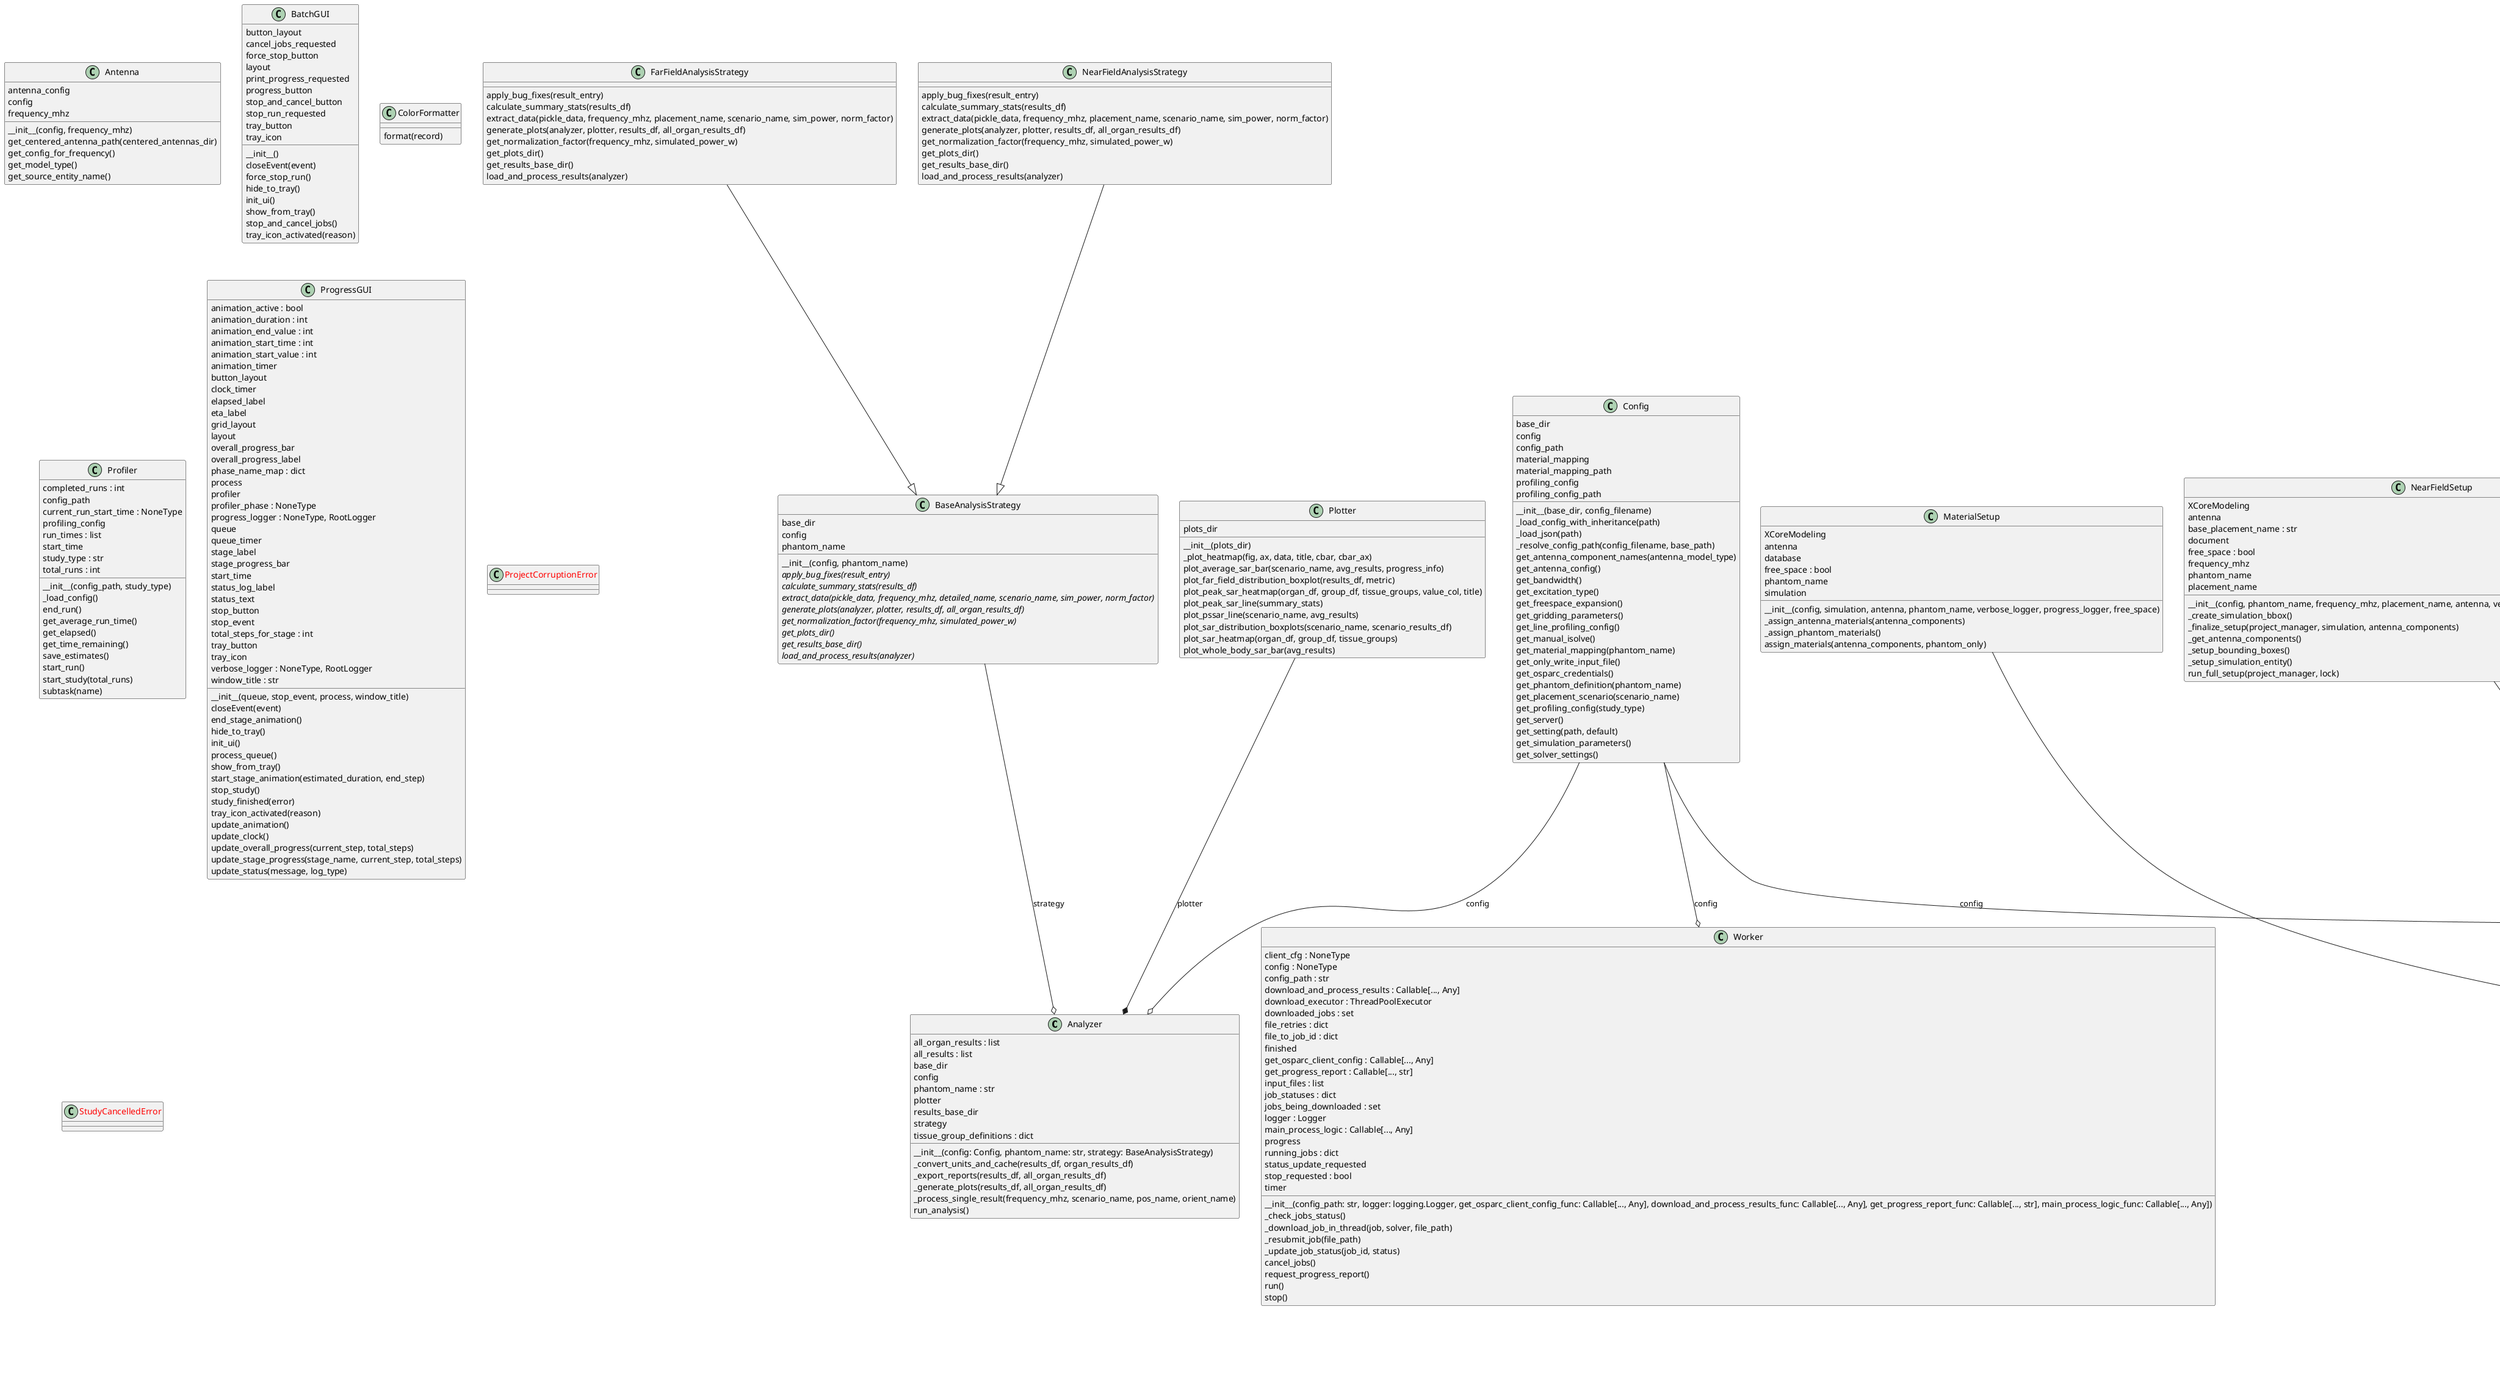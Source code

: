 @startuml classes_GOLIAT
set namespaceSeparator none
class "Analyzer" as src.analysis.analyzer.Analyzer {
  all_organ_results : list
  all_results : list
  base_dir
  config
  phantom_name : str
  plotter
  results_base_dir
  strategy
  tissue_group_definitions : dict
  __init__(config: Config, phantom_name: str, strategy: BaseAnalysisStrategy)
  _convert_units_and_cache(results_df, organ_results_df)
  _export_reports(results_df, all_organ_results_df)
  _generate_plots(results_df, all_organ_results_df)
  _process_single_result(frequency_mhz, scenario_name, pos_name, orient_name)
  run_analysis()
}
class "Antenna" as src.antenna.Antenna {
  antenna_config
  config
  frequency_mhz
  __init__(config, frequency_mhz)
  get_centered_antenna_path(centered_antennas_dir)
  get_config_for_frequency()
  get_model_type()
  get_source_entity_name()
}
class "BaseAnalysisStrategy" as src.analysis.strategies.BaseAnalysisStrategy {
  base_dir
  config
  phantom_name
  __init__(config, phantom_name)
  {abstract}apply_bug_fixes(result_entry)
  {abstract}calculate_summary_stats(results_df)
  {abstract}extract_data(pickle_data, frequency_mhz, detailed_name, scenario_name, sim_power, norm_factor)
  {abstract}generate_plots(analyzer, plotter, results_df, all_organ_results_df)
  {abstract}get_normalization_factor(frequency_mhz, simulated_power_w)
  {abstract}get_plots_dir()
  {abstract}get_results_base_dir()
  {abstract}load_and_process_results(analyzer)
}
class "BaseSetup" as src.setups.base_setup.BaseSetup {
  config
  emfdtd
  model
  progress_logger
  s4l_v1
  verbose_logger
  __init__(config, verbose_logger, progress_logger)
  _add_point_sensors(simulation, sim_bbox_entity_name)
  _apply_simulation_time_and_termination(simulation, sim_bbox_entity, frequency_mhz)
  _finalize_setup(project_manager, simulation, all_simulation_parts, frequency_mhz)
  _setup_solver_settings(simulation)
  {abstract}run_full_setup(project_manager)
}
class "BaseStudy" as src.studies.base_study.BaseStudy {
  base_dir
  config
  gui : NoneType
  line_profiler : NoneType
  profiler
  progress_logger : NoneType, RootLogger
  project_manager
  study_type
  verbose_logger : NoneType, RootLogger
  __init__(study_type, config_filename, gui, profiler)
  _check_for_stop_signal()
  {abstract}_run_study()
  _setup_line_profiler(subtask_name, instance)
  end_stage_animation()
  run()
  start_stage_animation(task_name, end_value)
  subtask(task_name, instance_to_profile)
}
class "BatchGUI" as src.osparc_batch.gui.BatchGUI {
  button_layout
  cancel_jobs_requested
  force_stop_button
  layout
  print_progress_requested
  progress_button
  stop_and_cancel_button
  stop_run_requested
  tray_button
  tray_icon
  __init__()
  closeEvent(event)
  force_stop_run()
  hide_to_tray()
  init_ui()
  show_from_tray()
  stop_and_cancel_jobs()
  tray_icon_activated(reason)
}
class "BoundarySetup" as src.setups.boundary_setup.BoundarySetup {
  simulation
  __init__(config, simulation, verbose_logger, progress_logger)
  setup_boundary_conditions()
}
class "ColorFormatter" as src.logging_manager.ColorFormatter {
  format(record)
}
class "Config" as src.config.Config {
  base_dir
  config
  config_path
  material_mapping
  material_mapping_path
  profiling_config
  profiling_config_path
  __init__(base_dir, config_filename)
  _load_config_with_inheritance(path)
  _load_json(path)
  _resolve_config_path(config_filename, base_path)
  get_antenna_component_names(antenna_model_type)
  get_antenna_config()
  get_bandwidth()
  get_excitation_type()
  get_freespace_expansion()
  get_gridding_parameters()
  get_line_profiling_config()
  get_manual_isolve()
  get_material_mapping(phantom_name)
  get_only_write_input_file()
  get_osparc_credentials()
  get_phantom_definition(phantom_name)
  get_placement_scenario(scenario_name)
  get_profiling_config(study_type)
  get_server()
  get_setting(path, default)
  get_simulation_parameters()
  get_solver_settings()
}
class "FarFieldAnalysisStrategy" as src.analysis.strategies.FarFieldAnalysisStrategy {
  apply_bug_fixes(result_entry)
  calculate_summary_stats(results_df)
  extract_data(pickle_data, frequency_mhz, placement_name, scenario_name, sim_power, norm_factor)
  generate_plots(analyzer, plotter, results_df, all_organ_results_df)
  get_normalization_factor(frequency_mhz, simulated_power_w)
  get_plots_dir()
  get_results_base_dir()
  load_and_process_results(analyzer)
}
class "FarFieldSetup" as src.setups.far_field_setup.FarFieldSetup {
  direction_name
  document
  frequency_mhz
  phantom_name
  polarization_name
  project_manager
  simulation_type
  __init__(config, phantom_name, frequency_mhz, direction_name, polarization_name, project_manager, verbose_logger, progress_logger)
  _apply_common_settings(simulation)
  _create_or_get_simulation_bbox()
  _create_simulation_entity(bbox_entity)
  _finalize_setup(project_manager, simulation, frequency_mhz)
  run_full_setup(phantom_setup)
}
class "FarFieldStudy" as src.studies.far_field_study.FarFieldStudy {
  __init__(config_filename, gui)
  _extract_results_for_project(phantom_name, freq, simulations_to_extract)
  _run_study()
}
class "GriddingSetup" as src.setups.gridding_setup.GriddingSetup {
  antenna
  frequency_mhz : NoneType
  placement_name
  simulation
  units
  __init__(config, simulation, placement_name, antenna, verbose_logger, progress_logger, frequency_mhz)
  _setup_main_grid()
  _setup_subgrids(antenna_components)
  setup_gridding(antenna_components)
}
class "LoggingMixin" as src.logging_manager.LoggingMixin {
  _log(message, level, log_type)
}
class "MaterialSetup" as src.setups.material_setup.MaterialSetup {
  XCoreModeling
  antenna
  database
  free_space : bool
  phantom_name
  simulation
  __init__(config, simulation, antenna, phantom_name, verbose_logger, progress_logger, free_space)
  _assign_antenna_materials(antenna_components)
  _assign_phantom_materials()
  assign_materials(antenna_components, phantom_only)
}
class "NearFieldAnalysisStrategy" as src.analysis.strategies.NearFieldAnalysisStrategy {
  apply_bug_fixes(result_entry)
  calculate_summary_stats(results_df)
  extract_data(pickle_data, frequency_mhz, placement_name, scenario_name, sim_power, norm_factor)
  generate_plots(analyzer, plotter, results_df, all_organ_results_df)
  get_normalization_factor(frequency_mhz, simulated_power_w)
  get_plots_dir()
  get_results_base_dir()
  load_and_process_results(analyzer)
}
class "NearFieldSetup" as src.setups.near_field_setup.NearFieldSetup {
  XCoreModeling
  antenna
  base_placement_name : str
  document
  free_space : bool
  frequency_mhz
  phantom_name
  placement_name
  __init__(config, phantom_name, frequency_mhz, placement_name, antenna, verbose_logger, progress_logger, free_space)
  _create_simulation_bbox()
  _finalize_setup(project_manager, simulation, antenna_components)
  _get_antenna_components()
  _setup_bounding_boxes()
  _setup_simulation_entity()
  run_full_setup(project_manager, lock)
}
class "NearFieldStudy" as src.studies.near_field_study.NearFieldStudy {
  __init__(config_filename, gui)
  _run_placement(phantom_name, freq, placement_name, do_setup, do_run, do_extract)
  _run_study()
}
class "PhantomSetup" as src.setups.phantom_setup.PhantomSetup {
  XCoreModeling
  data
  model
  phantom_name
  __init__(config, phantom_name, verbose_logger, progress_logger)
  _log(message, log_type)
  ensure_phantom_is_loaded()
}
class "PlacementSetup" as src.setups.placement_setup.PlacementSetup {
  XCoreMath
  antenna
  base_placement_name : str
  free_space : bool
  frequency_mhz
  orientation_name : str
  phantom_name
  placement_name
  position_name : str
  __init__(config, phantom_name, frequency_mhz, placement_name, antenna, verbose_logger, progress_logger, free_space)
  _get_placement_details()
  place_antenna()
}
class "Plotter" as src.analysis.plotter.Plotter {
  plots_dir
  __init__(plots_dir)
  _plot_heatmap(fig, ax, data, title, cbar, cbar_ax)
  plot_average_sar_bar(scenario_name, avg_results, progress_info)
  plot_far_field_distribution_boxplot(results_df, metric)
  plot_peak_sar_heatmap(organ_df, group_df, tissue_groups, value_col, title)
  plot_peak_sar_line(summary_stats)
  plot_pssar_line(scenario_name, avg_results)
  plot_sar_distribution_boxplots(scenario_name, scenario_results_df)
  plot_sar_heatmap(organ_df, group_df, tissue_groups)
  plot_whole_body_sar_bar(avg_results)
}
class "Profiler" as src.profiler.Profiler {
  completed_phases : set
  completed_simulations : int
  completed_stages_in_phase : int
  config_path
  current_phase : NoneType, str
  current_project : int
  execution_control
  phase_start_time : NoneType
  phase_weights : dict
  profiling_config
  run_phase_total_duration : int
  start_time
  study_type
  subtask_stack : list
  subtask_times : defaultdict
  total_projects : int
  total_simulations : int
  total_stages_in_phase : int
  __init__(execution_control, profiling_config, study_type, config_path)
  _calculate_phase_weights()
  complete_run_phase()
  end_stage()
  get_subtask_estimate(task_name)
  get_time_remaining(current_stage_progress)
  get_weighted_progress(phase_name, phase_progress_ratio)
  save_estimates()
  set_current_project(project_index)
  set_project_scope(total_projects)
  set_total_simulations(total)
  start_stage(phase_name, total_stages)
  update_and_save_estimates()
}
class "Profiler" as src.utils.Profiler {
  completed_runs : int
  config_path
  current_run_start_time : NoneType
  profiling_config
  run_times : list
  start_time
  study_type : str
  total_runs : int
  __init__(config_path, study_type)
  _load_config()
  end_run()
  get_average_run_time()
  get_elapsed()
  get_time_remaining()
  save_estimates()
  start_run()
  start_study(total_runs)
  subtask(name)
}
class "ProgressGUI" as src.gui_manager.ProgressGUI {
  animation_active : bool
  animation_duration : int
  animation_end_value : int
  animation_start_time : int
  animation_start_value : int
  animation_timer
  button_layout
  clock_timer
  elapsed_label
  eta_label
  grid_layout
  layout
  overall_progress_bar
  overall_progress_label
  phase_name_map : dict
  process
  profiler
  profiler_phase : NoneType
  progress_logger : NoneType, RootLogger
  queue
  queue_timer
  stage_label
  stage_progress_bar
  start_time
  status_log_label
  status_text
  stop_button
  stop_event
  total_steps_for_stage : int
  tray_button
  tray_icon
  verbose_logger : NoneType, RootLogger
  window_title : str
  __init__(queue, stop_event, process, window_title)
  closeEvent(event)
  end_stage_animation()
  hide_to_tray()
  init_ui()
  process_queue()
  show_from_tray()
  start_stage_animation(estimated_duration, end_step)
  stop_study()
  study_finished(error)
  tray_icon_activated(reason)
  update_animation()
  update_clock()
  update_overall_progress(current_step, total_steps)
  update_stage_progress(stage_name, current_step, total_steps)
  update_status(message, log_type)
}
class "<color:red>ProjectCorruptionError</color>" as src.project_manager.ProjectCorruptionError {
}
class "ProjectManager" as src.project_manager.ProjectManager {
  config
  document
  execution_control
  gui : NoneType
  progress_logger
  project_path : NoneType
  verbose_logger
  __init__(config, verbose_logger, progress_logger, gui)
  _is_valid_smash_file()
  cleanup()
  close()
  create_new()
  create_or_open_project(phantom_name, frequency_mhz, placement_name)
  open()
  reload_project()
  save()
}
class "QueueGUI" as src.gui_manager.QueueGUI {
  profiler
  progress_logger
  queue
  stop_event
  verbose_logger
  __init__(queue, stop_event, profiler, progress_logger, verbose_logger)
  end_stage_animation()
  is_stopped()
  log(message, level, log_type)
  {abstract}process_events()
  start_stage_animation(task_name, end_value)
  update_overall_progress(current_step, total_steps)
  update_profiler()
  update_stage_progress(stage_name, current_step, total_steps)
}
class "ResultsExtractor" as src.results_extractor.ResultsExtractor {
  analysis
  config
  document
  free_space : bool
  frequency_mhz
  gui : NoneType
  phantom_name
  placement_name
  progress_logger
  simulation
  study : NoneType
  study_type
  units
  verbose_logger
  __init__(config, simulation, phantom_name, frequency_mhz, placement_name, study_type, verbose_logger, progress_logger, free_space, gui, study)
  _calculate_group_sar(df, tissue_groups)
  _define_tissue_groups(available_tissues)
  _extract_input_power(simulation_extractor, results_data)
  _extract_peak_sar_details(em_sensor_extractor, results_data)
  _extract_point_sensor_data(simulation_extractor, results_data)
  _extract_power_balance(simulation_extractor, results_data)
  _extract_sar_statistics(simulation_extractor, results_data)
  _save_reports(df, tissue_groups, group_sar_stats, results_data)
  extract()
}
class "SimulationRunner" as src.simulation_runner.SimulationRunner {
  config
  document
  gui : NoneType
  progress_logger
  project_path
  simulations : list
  study : NoneType
  verbose_logger
  __init__(config, project_path, simulations, verbose_logger, progress_logger, gui, study)
  _run_isolve_manual(simulation)
  _run_osparc_direct(simulation, server_name)
  run(simulation)
  run_all()
}
class "SourceSetup" as src.setups.source_setup.SourceSetup {
  antenna
  free_space : bool
  frequency_mhz
  simulation
  units
  __init__(config, simulation, frequency_mhz, antenna, verbose_logger, progress_logger, free_space)
  setup_source_and_sensors(antenna_components)
}
class "<color:red>StudyCancelledError</color>" as src.utils.StudyCancelledError {
}
class "Worker" as src.osparc_batch.worker.Worker {
  client_cfg : NoneType
  config : NoneType
  config_path : str
  download_and_process_results : Callable[..., Any]
  download_executor : ThreadPoolExecutor
  downloaded_jobs : set
  file_retries : dict
  file_to_job_id : dict
  finished
  get_osparc_client_config : Callable[..., Any]
  get_progress_report : Callable[..., str]
  input_files : list
  job_statuses : dict
  jobs_being_downloaded : set
  logger : Logger
  main_process_logic : Callable[..., Any]
  progress
  running_jobs : dict
  status_update_requested
  stop_requested : bool
  timer
  __init__(config_path: str, logger: logging.Logger, get_osparc_client_config_func: Callable[..., Any], download_and_process_results_func: Callable[..., Any], get_progress_report_func: Callable[..., str], main_process_logic_func: Callable[..., Any])
  _check_jobs_status()
  _download_job_in_thread(job, solver, file_path)
  _resubmit_job(file_path)
  _update_job_status(job_id, status)
  cancel_jobs()
  request_progress_report()
  run()
  stop()
}
src.analysis.strategies.FarFieldAnalysisStrategy --|> src.analysis.strategies.BaseAnalysisStrategy
src.analysis.strategies.NearFieldAnalysisStrategy --|> src.analysis.strategies.BaseAnalysisStrategy
src.gui_manager.QueueGUI --|> src.logging_manager.LoggingMixin
src.project_manager.ProjectManager --|> src.logging_manager.LoggingMixin
src.results_extractor.ResultsExtractor --|> src.logging_manager.LoggingMixin
src.setups.base_setup.BaseSetup --|> src.logging_manager.LoggingMixin
src.setups.boundary_setup.BoundarySetup --|> src.setups.base_setup.BaseSetup
src.setups.far_field_setup.FarFieldSetup --|> src.setups.base_setup.BaseSetup
src.setups.gridding_setup.GriddingSetup --|> src.setups.base_setup.BaseSetup
src.setups.material_setup.MaterialSetup --|> src.setups.base_setup.BaseSetup
src.setups.near_field_setup.NearFieldSetup --|> src.setups.base_setup.BaseSetup
src.setups.phantom_setup.PhantomSetup --|> src.setups.base_setup.BaseSetup
src.setups.placement_setup.PlacementSetup --|> src.setups.base_setup.BaseSetup
src.setups.source_setup.SourceSetup --|> src.setups.base_setup.BaseSetup
src.simulation_runner.SimulationRunner --|> src.logging_manager.LoggingMixin
src.studies.base_study.BaseStudy --|> src.logging_manager.LoggingMixin
src.studies.far_field_study.FarFieldStudy --|> src.studies.base_study.BaseStudy
src.studies.near_field_study.NearFieldStudy --|> src.studies.base_study.BaseStudy
src.analysis.plotter.Plotter --* src.analysis.analyzer.Analyzer : plotter
src.config.Config --* src.studies.base_study.BaseStudy : config
src.profiler.Profiler --* src.studies.base_study.BaseStudy : profiler
src.project_manager.ProjectManager --* src.studies.base_study.BaseStudy : project_manager
src.analysis.strategies.BaseAnalysisStrategy --o src.analysis.analyzer.Analyzer : strategy
src.config.Config --o src.analysis.analyzer.Analyzer : config
src.config.Config --o src.osparc_batch.worker.Worker : config
@enduml
